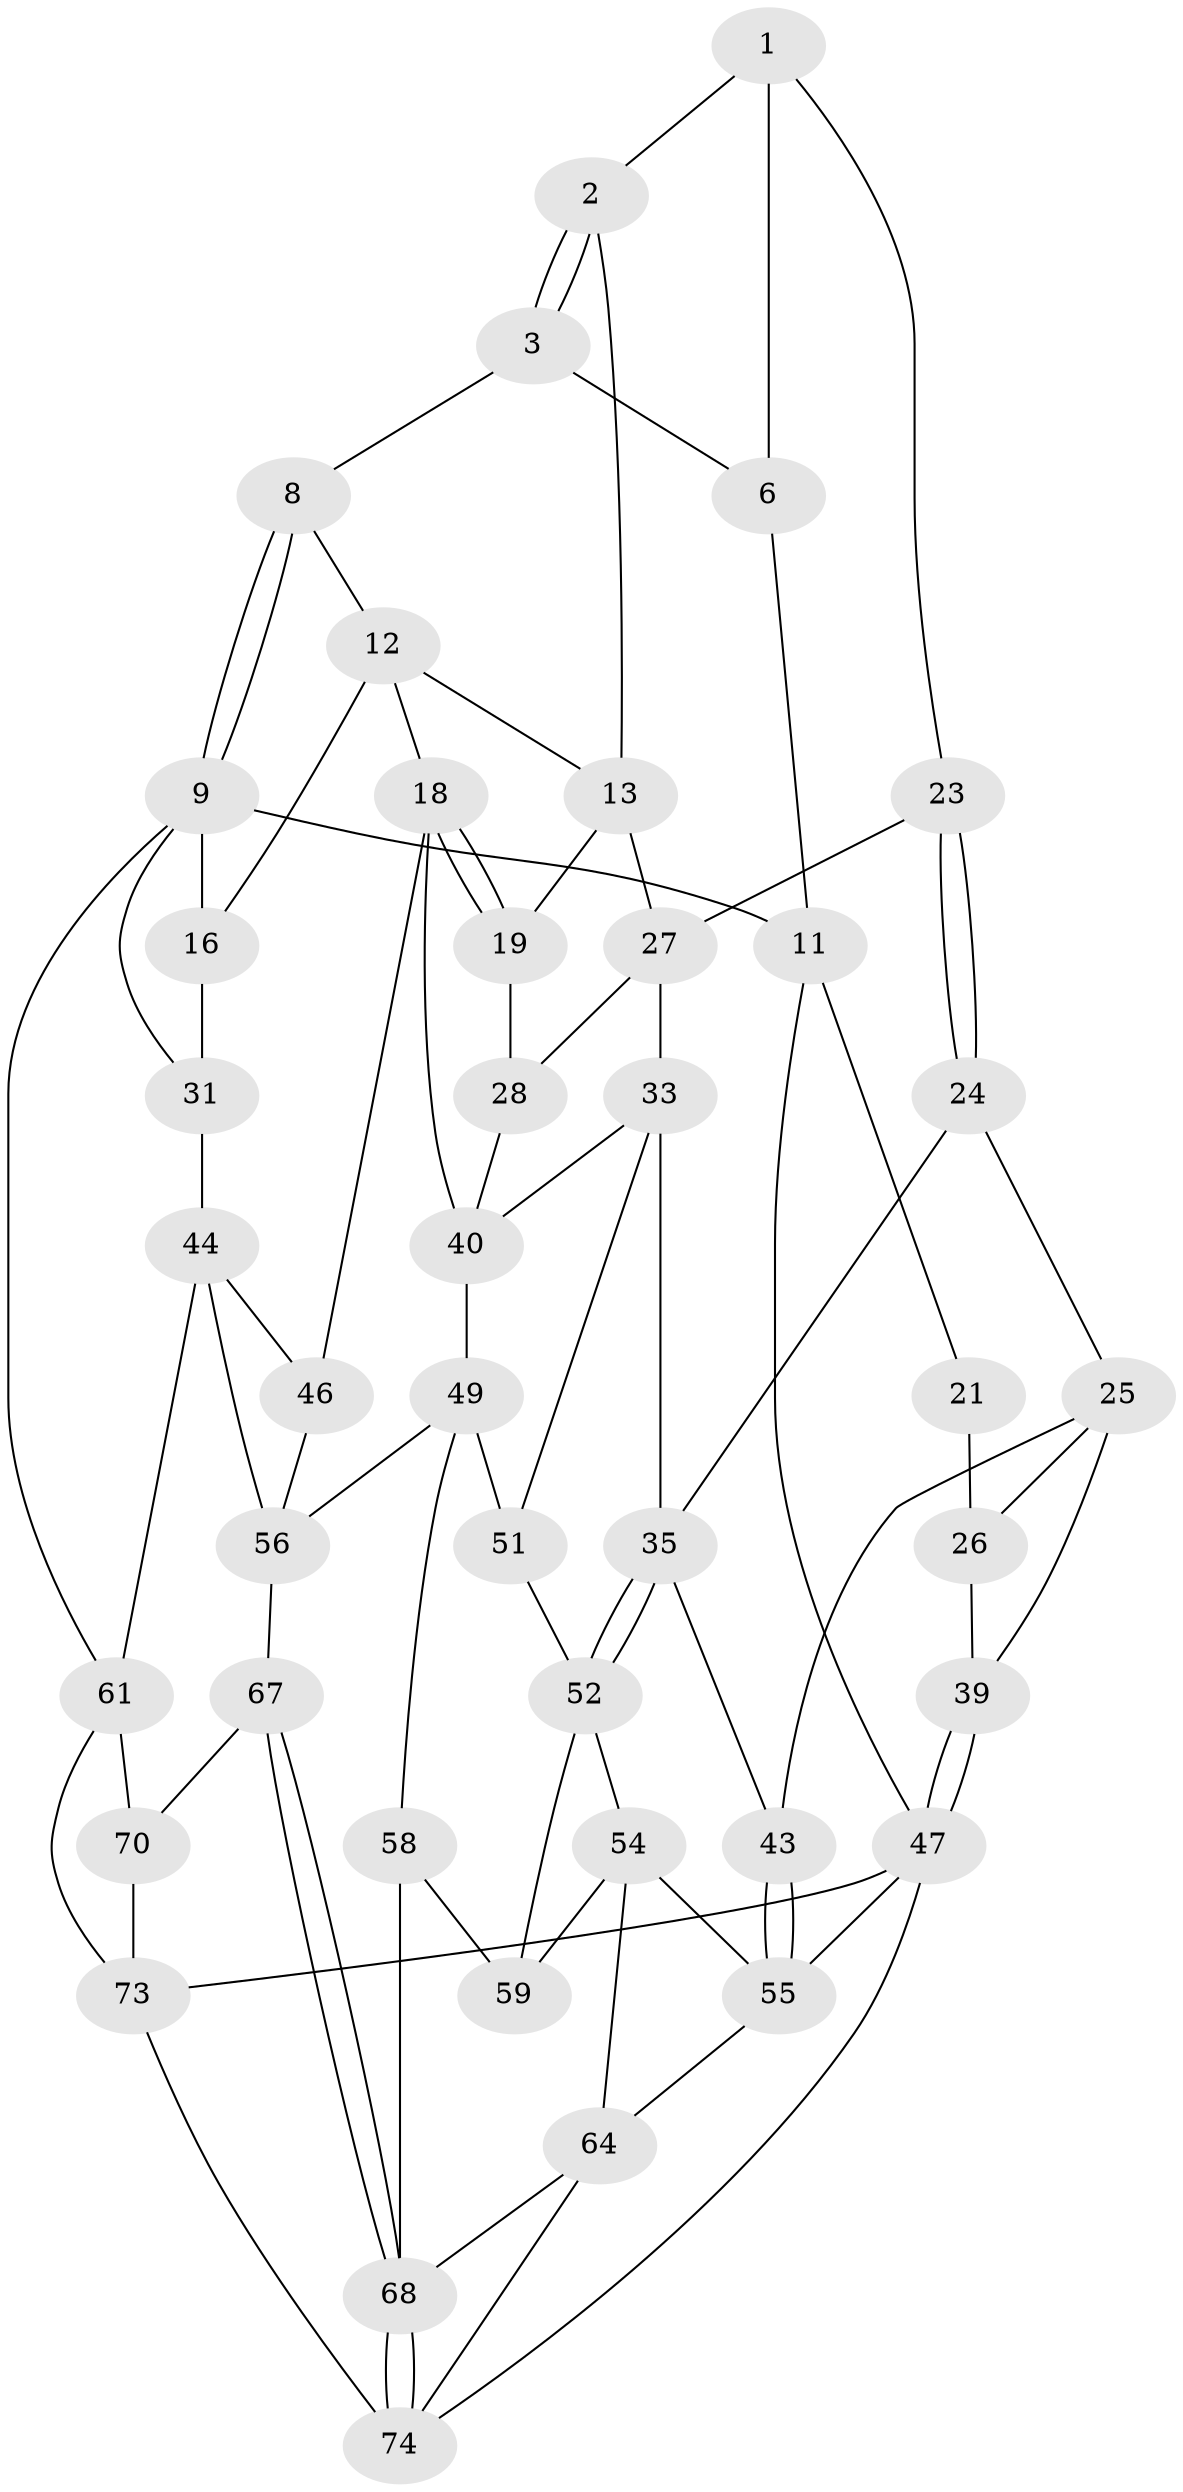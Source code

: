 // original degree distribution, {3: 0.04, 5: 0.52, 6: 0.21333333333333335, 4: 0.22666666666666666}
// Generated by graph-tools (version 1.1) at 2025/11/02/27/25 16:11:55]
// undirected, 43 vertices, 85 edges
graph export_dot {
graph [start="1"]
  node [color=gray90,style=filled];
  1 [pos="+0.19213749181441991+0",super="+5"];
  2 [pos="+0.2631039302550793+0.10552413899100538"];
  3 [pos="+0.37341374894002505+0",super="+4"];
  6 [pos="+0.1500212195585715+0.10274724996228395",super="+7"];
  8 [pos="+0.4305181539685339+0"];
  9 [pos="+0.9253794077839671+0",super="+10"];
  11 [pos="+0+0"];
  12 [pos="+0.44820673831286445+0",super="+15"];
  13 [pos="+0.4220660100043541+0.03183039810927394",super="+14"];
  16 [pos="+0.7295916019963055+0.13044213548441194",super="+17"];
  18 [pos="+0.6800616597051556+0.184410718097531",super="+41"];
  19 [pos="+0.6017162417046283+0.18035627443595384",super="+20"];
  21 [pos="+0+0",super="+22"];
  23 [pos="+0.2241010587343466+0.16654225797047292"];
  24 [pos="+0.19687718780781402+0.20382358693025832"];
  25 [pos="+0.16519986286507257+0.21053986682975845",super="+38"];
  26 [pos="+0+0.18318066541706923",super="+32"];
  27 [pos="+0.24521984540110436+0.16045470447269236",super="+29"];
  28 [pos="+0.4578215698319617+0.13908379461219403",super="+30"];
  31 [pos="+1+0.2469776592035103",super="+37"];
  33 [pos="+0.38065562824074406+0.2978116659305163",super="+34"];
  35 [pos="+0.2225967736338141+0.34348312177944523",super="+36"];
  39 [pos="+0+0.32522883948412"];
  40 [pos="+0.4486552082068267+0.2975525811227971",super="+42"];
  43 [pos="+0.12759505852903136+0.4323376872569095"];
  44 [pos="+1+0.4934328562805443",super="+45"];
  46 [pos="+0.7015404592156939+0.31322686978597164"];
  47 [pos="+0+0.7427935427019233",super="+48"];
  49 [pos="+0.4751849249215921+0.513732468769695",super="+50"];
  51 [pos="+0.37464879646083865+0.4211928080225492"];
  52 [pos="+0.32500611091501524+0.42809504591675146",super="+53"];
  54 [pos="+0.17085218339818334+0.5050364020982402",super="+63"];
  55 [pos="+0.1369629312118922+0.4564329549319494",super="+60"];
  56 [pos="+0.5985269949231317+0.5437459451355346",super="+57"];
  58 [pos="+0.45530250316088583+0.52120367768574",super="+66"];
  59 [pos="+0.29041970839324577+0.5574396889228009",super="+65"];
  61 [pos="+1+1",super="+62"];
  64 [pos="+0.055310917759037986+0.7537861342670107",super="+71"];
  67 [pos="+0.5924426718067582+0.6239047894482773"];
  68 [pos="+0.4167389105990614+0.8258880544798988",super="+69"];
  70 [pos="+0.7390696714692395+0.7239364556414487",super="+72"];
  73 [pos="+0.5235363126702176+1"];
  74 [pos="+0.4437312046707607+1",super="+75"];
  1 -- 2;
  1 -- 6;
  1 -- 23;
  2 -- 3;
  2 -- 3;
  2 -- 13;
  3 -- 8;
  3 -- 6;
  6 -- 11;
  8 -- 9;
  8 -- 9;
  8 -- 12;
  9 -- 11;
  9 -- 61;
  9 -- 31;
  9 -- 16;
  11 -- 21;
  11 -- 47;
  12 -- 13;
  12 -- 16;
  12 -- 18;
  13 -- 27;
  13 -- 19;
  16 -- 31 [weight=2];
  18 -- 19;
  18 -- 19;
  18 -- 46;
  18 -- 40;
  19 -- 28 [weight=2];
  21 -- 26 [weight=2];
  23 -- 24;
  23 -- 24;
  23 -- 27;
  24 -- 25;
  24 -- 35;
  25 -- 26;
  25 -- 43;
  25 -- 39;
  26 -- 39;
  27 -- 33;
  27 -- 28;
  28 -- 40;
  31 -- 44;
  33 -- 40;
  33 -- 51;
  33 -- 35;
  35 -- 52;
  35 -- 52;
  35 -- 43;
  39 -- 47;
  39 -- 47;
  40 -- 49;
  43 -- 55;
  43 -- 55;
  44 -- 56;
  44 -- 46;
  44 -- 61;
  46 -- 56;
  47 -- 55;
  47 -- 73;
  47 -- 74;
  49 -- 56;
  49 -- 58;
  49 -- 51;
  51 -- 52;
  52 -- 59;
  52 -- 54;
  54 -- 55;
  54 -- 64;
  54 -- 59;
  55 -- 64;
  56 -- 67;
  58 -- 59 [weight=2];
  58 -- 68;
  61 -- 73;
  61 -- 70 [weight=2];
  64 -- 74;
  64 -- 68;
  67 -- 68;
  67 -- 68;
  67 -- 70;
  68 -- 74;
  68 -- 74;
  70 -- 73;
  73 -- 74;
}
